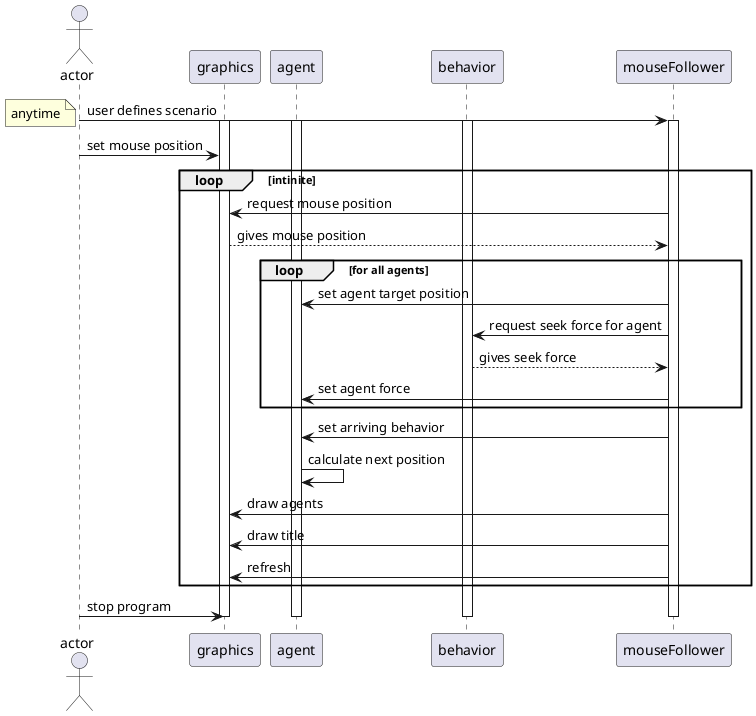 @startuml
actor actor as user
participant graphics as view
participant agent as agent
participant behavior as steeringBehavior
participant mouseFollower as mF

user -> mF: user defines scenario
activate mF
activate view
activate agent
activate steeringBehavior
note left: anytime
user -> view:  set mouse position
loop intinite    
    mF -> view: request mouse position
    view --> mF: gives mouse position
    loop for all agents
        mF -> agent: set agent target position
        mF -> steeringBehavior: request seek force for agent
        steeringBehavior --> mF: gives seek force
        mF -> agent: set agent force
    end
    mF -> agent: set arriving behavior
    agent -> agent: calculate next position    
    mF -> view: draw agents
    mF -> view: draw title
    mF -> view: refresh
end
user -> view: stop program
deactivate mF
deactivate view
deactivate agent
deactivate steeringBehavior
@enduml